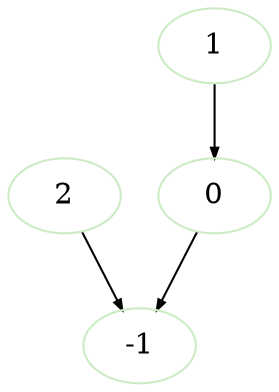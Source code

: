 digraph topology {
	graph [fontsize = 12, outputorder="edgesfirst", size="33.3,33.3"];
	node [color = "/pastel16/3", penwidth = 1];
	edge [fontsize = 10, arrowsize = 0.5];
	0 [label = "0", pos="1.66667,0!"]
	0 -> -1 [color=black, ]
	1 [label = "1", pos="1.66667,1.66667!"]
	1 -> 0 [color=black, ]
	2 [label = "2", pos="1.66667,3.33333!"]
	2 -> -1 [color=black, ]
}
